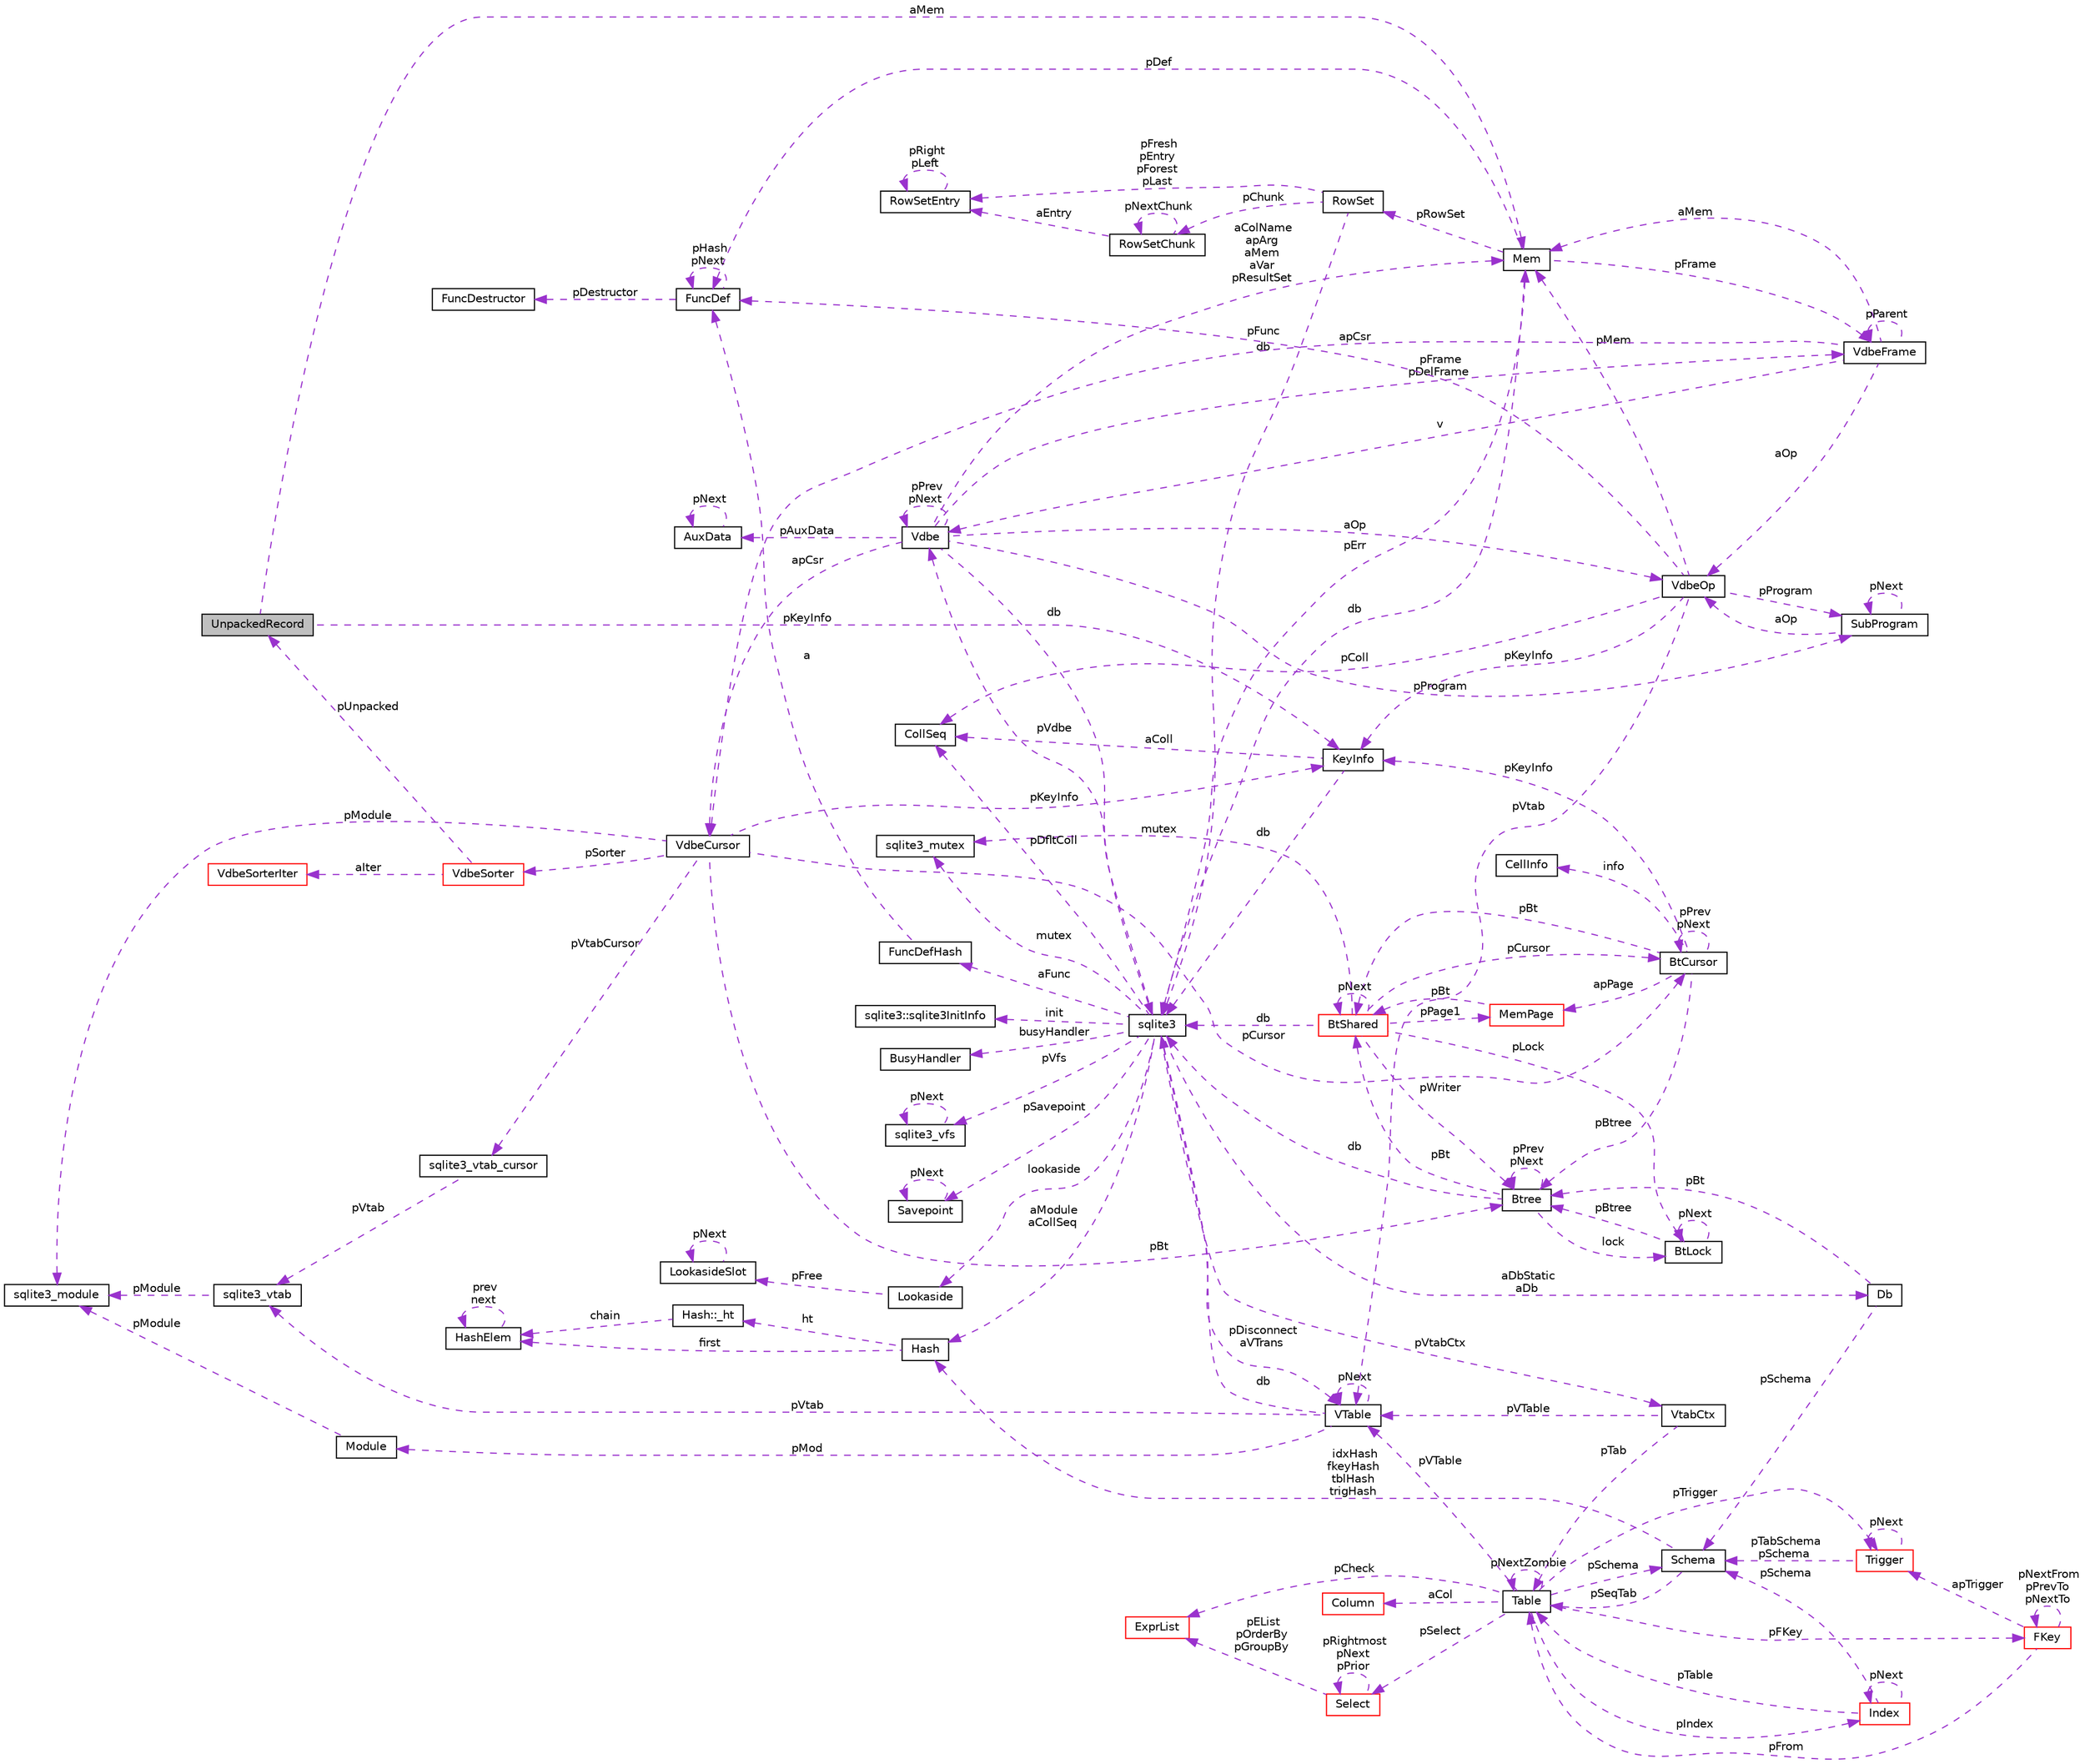 digraph G
{
 // INTERACTIVE_SVG=YES
  edge [fontname="Helvetica",fontsize="10",labelfontname="Helvetica",labelfontsize="10"];
  node [fontname="Helvetica",fontsize="10",shape=record];
  rankdir="LR";
  Node1 [label="UnpackedRecord",height=0.2,width=0.4,color="black", fillcolor="grey75", style="filled" fontcolor="black"];
  Node2 -> Node1 [dir="back",color="darkorchid3",fontsize="10",style="dashed",label=" aMem" ,fontname="Helvetica"];
  Node2 [label="Mem",height=0.2,width=0.4,color="black", fillcolor="white", style="filled",URL="$df/d48/struct_mem.html"];
  Node3 -> Node2 [dir="back",color="darkorchid3",fontsize="10",style="dashed",label=" db" ,fontname="Helvetica"];
  Node3 [label="sqlite3",height=0.2,width=0.4,color="black", fillcolor="white", style="filled",URL="$d9/dcd/structsqlite3.html"];
  Node2 -> Node3 [dir="back",color="darkorchid3",fontsize="10",style="dashed",label=" pErr" ,fontname="Helvetica"];
  Node4 -> Node3 [dir="back",color="darkorchid3",fontsize="10",style="dashed",label=" pVdbe" ,fontname="Helvetica"];
  Node4 [label="Vdbe",height=0.2,width=0.4,color="black", fillcolor="white", style="filled",URL="$db/df8/struct_vdbe.html"];
  Node4 -> Node4 [dir="back",color="darkorchid3",fontsize="10",style="dashed",label=" pPrev\npNext" ,fontname="Helvetica"];
  Node2 -> Node4 [dir="back",color="darkorchid3",fontsize="10",style="dashed",label=" aColName\napArg\naMem\naVar\npResultSet" ,fontname="Helvetica"];
  Node3 -> Node4 [dir="back",color="darkorchid3",fontsize="10",style="dashed",label=" db" ,fontname="Helvetica"];
  Node5 -> Node4 [dir="back",color="darkorchid3",fontsize="10",style="dashed",label=" pFrame\npDelFrame" ,fontname="Helvetica"];
  Node5 [label="VdbeFrame",height=0.2,width=0.4,color="black", fillcolor="white", style="filled",URL="$de/d74/struct_vdbe_frame.html"];
  Node2 -> Node5 [dir="back",color="darkorchid3",fontsize="10",style="dashed",label=" aMem" ,fontname="Helvetica"];
  Node4 -> Node5 [dir="back",color="darkorchid3",fontsize="10",style="dashed",label=" v" ,fontname="Helvetica"];
  Node5 -> Node5 [dir="back",color="darkorchid3",fontsize="10",style="dashed",label=" pParent" ,fontname="Helvetica"];
  Node6 -> Node5 [dir="back",color="darkorchid3",fontsize="10",style="dashed",label=" apCsr" ,fontname="Helvetica"];
  Node6 [label="VdbeCursor",height=0.2,width=0.4,color="black", fillcolor="white", style="filled",URL="$d5/dd1/struct_vdbe_cursor.html"];
  Node7 -> Node6 [dir="back",color="darkorchid3",fontsize="10",style="dashed",label=" pCursor" ,fontname="Helvetica"];
  Node7 [label="BtCursor",height=0.2,width=0.4,color="black", fillcolor="white", style="filled",URL="$db/d2c/struct_bt_cursor.html"];
  Node7 -> Node7 [dir="back",color="darkorchid3",fontsize="10",style="dashed",label=" pPrev\npNext" ,fontname="Helvetica"];
  Node8 -> Node7 [dir="back",color="darkorchid3",fontsize="10",style="dashed",label=" info" ,fontname="Helvetica"];
  Node8 [label="CellInfo",height=0.2,width=0.4,color="black", fillcolor="white", style="filled",URL="$de/dbe/struct_cell_info.html"];
  Node9 -> Node7 [dir="back",color="darkorchid3",fontsize="10",style="dashed",label=" pBt" ,fontname="Helvetica"];
  Node9 [label="BtShared",height=0.2,width=0.4,color="red", fillcolor="white", style="filled",URL="$d3/d1f/struct_bt_shared.html"];
  Node7 -> Node9 [dir="back",color="darkorchid3",fontsize="10",style="dashed",label=" pCursor" ,fontname="Helvetica"];
  Node9 -> Node9 [dir="back",color="darkorchid3",fontsize="10",style="dashed",label=" pNext" ,fontname="Helvetica"];
  Node3 -> Node9 [dir="back",color="darkorchid3",fontsize="10",style="dashed",label=" db" ,fontname="Helvetica"];
  Node10 -> Node9 [dir="back",color="darkorchid3",fontsize="10",style="dashed",label=" mutex" ,fontname="Helvetica"];
  Node10 [label="sqlite3_mutex",height=0.2,width=0.4,color="black", fillcolor="white", style="filled",URL="$d5/d3c/structsqlite3__mutex.html"];
  Node11 -> Node9 [dir="back",color="darkorchid3",fontsize="10",style="dashed",label=" pLock" ,fontname="Helvetica"];
  Node11 [label="BtLock",height=0.2,width=0.4,color="black", fillcolor="white", style="filled",URL="$d1/d28/struct_bt_lock.html"];
  Node11 -> Node11 [dir="back",color="darkorchid3",fontsize="10",style="dashed",label=" pNext" ,fontname="Helvetica"];
  Node12 -> Node11 [dir="back",color="darkorchid3",fontsize="10",style="dashed",label=" pBtree" ,fontname="Helvetica"];
  Node12 [label="Btree",height=0.2,width=0.4,color="black", fillcolor="white", style="filled",URL="$d9/d90/struct_btree.html"];
  Node9 -> Node12 [dir="back",color="darkorchid3",fontsize="10",style="dashed",label=" pBt" ,fontname="Helvetica"];
  Node3 -> Node12 [dir="back",color="darkorchid3",fontsize="10",style="dashed",label=" db" ,fontname="Helvetica"];
  Node11 -> Node12 [dir="back",color="darkorchid3",fontsize="10",style="dashed",label=" lock" ,fontname="Helvetica"];
  Node12 -> Node12 [dir="back",color="darkorchid3",fontsize="10",style="dashed",label=" pPrev\npNext" ,fontname="Helvetica"];
  Node13 -> Node9 [dir="back",color="darkorchid3",fontsize="10",style="dashed",label=" pPage1" ,fontname="Helvetica"];
  Node13 [label="MemPage",height=0.2,width=0.4,color="red", fillcolor="white", style="filled",URL="$d8/d9f/struct_mem_page.html"];
  Node9 -> Node13 [dir="back",color="darkorchid3",fontsize="10",style="dashed",label=" pBt" ,fontname="Helvetica"];
  Node12 -> Node9 [dir="back",color="darkorchid3",fontsize="10",style="dashed",label=" pWriter" ,fontname="Helvetica"];
  Node13 -> Node7 [dir="back",color="darkorchid3",fontsize="10",style="dashed",label=" apPage" ,fontname="Helvetica"];
  Node14 -> Node7 [dir="back",color="darkorchid3",fontsize="10",style="dashed",label=" pKeyInfo" ,fontname="Helvetica"];
  Node14 [label="KeyInfo",height=0.2,width=0.4,color="black", fillcolor="white", style="filled",URL="$dc/d2f/struct_key_info.html"];
  Node3 -> Node14 [dir="back",color="darkorchid3",fontsize="10",style="dashed",label=" db" ,fontname="Helvetica"];
  Node15 -> Node14 [dir="back",color="darkorchid3",fontsize="10",style="dashed",label=" aColl" ,fontname="Helvetica"];
  Node15 [label="CollSeq",height=0.2,width=0.4,color="black", fillcolor="white", style="filled",URL="$d0/d7d/struct_coll_seq.html"];
  Node12 -> Node7 [dir="back",color="darkorchid3",fontsize="10",style="dashed",label=" pBtree" ,fontname="Helvetica"];
  Node16 -> Node6 [dir="back",color="darkorchid3",fontsize="10",style="dashed",label=" pModule" ,fontname="Helvetica"];
  Node16 [label="sqlite3_module",height=0.2,width=0.4,color="black", fillcolor="white", style="filled",URL="$dd/de4/structsqlite3__module.html"];
  Node17 -> Node6 [dir="back",color="darkorchid3",fontsize="10",style="dashed",label=" pVtabCursor" ,fontname="Helvetica"];
  Node17 [label="sqlite3_vtab_cursor",height=0.2,width=0.4,color="black", fillcolor="white", style="filled",URL="$d3/d17/structsqlite3__vtab__cursor.html"];
  Node18 -> Node17 [dir="back",color="darkorchid3",fontsize="10",style="dashed",label=" pVtab" ,fontname="Helvetica"];
  Node18 [label="sqlite3_vtab",height=0.2,width=0.4,color="black", fillcolor="white", style="filled",URL="$d3/d12/structsqlite3__vtab.html"];
  Node16 -> Node18 [dir="back",color="darkorchid3",fontsize="10",style="dashed",label=" pModule" ,fontname="Helvetica"];
  Node19 -> Node6 [dir="back",color="darkorchid3",fontsize="10",style="dashed",label=" pSorter" ,fontname="Helvetica"];
  Node19 [label="VdbeSorter",height=0.2,width=0.4,color="red", fillcolor="white", style="filled",URL="$d3/d85/struct_vdbe_sorter.html"];
  Node20 -> Node19 [dir="back",color="darkorchid3",fontsize="10",style="dashed",label=" aIter" ,fontname="Helvetica"];
  Node20 [label="VdbeSorterIter",height=0.2,width=0.4,color="red", fillcolor="white", style="filled",URL="$df/dcd/struct_vdbe_sorter_iter.html"];
  Node1 -> Node19 [dir="back",color="darkorchid3",fontsize="10",style="dashed",label=" pUnpacked" ,fontname="Helvetica"];
  Node14 -> Node6 [dir="back",color="darkorchid3",fontsize="10",style="dashed",label=" pKeyInfo" ,fontname="Helvetica"];
  Node12 -> Node6 [dir="back",color="darkorchid3",fontsize="10",style="dashed",label=" pBt" ,fontname="Helvetica"];
  Node21 -> Node5 [dir="back",color="darkorchid3",fontsize="10",style="dashed",label=" aOp" ,fontname="Helvetica"];
  Node21 [label="VdbeOp",height=0.2,width=0.4,color="black", fillcolor="white", style="filled",URL="$d2/dd9/struct_vdbe_op.html"];
  Node2 -> Node21 [dir="back",color="darkorchid3",fontsize="10",style="dashed",label=" pMem" ,fontname="Helvetica"];
  Node15 -> Node21 [dir="back",color="darkorchid3",fontsize="10",style="dashed",label=" pColl" ,fontname="Helvetica"];
  Node22 -> Node21 [dir="back",color="darkorchid3",fontsize="10",style="dashed",label=" pVtab" ,fontname="Helvetica"];
  Node22 [label="VTable",height=0.2,width=0.4,color="black", fillcolor="white", style="filled",URL="$db/d7e/struct_v_table.html"];
  Node3 -> Node22 [dir="back",color="darkorchid3",fontsize="10",style="dashed",label=" db" ,fontname="Helvetica"];
  Node22 -> Node22 [dir="back",color="darkorchid3",fontsize="10",style="dashed",label=" pNext" ,fontname="Helvetica"];
  Node23 -> Node22 [dir="back",color="darkorchid3",fontsize="10",style="dashed",label=" pMod" ,fontname="Helvetica"];
  Node23 [label="Module",height=0.2,width=0.4,color="black", fillcolor="white", style="filled",URL="$d0/d3b/struct_module.html"];
  Node16 -> Node23 [dir="back",color="darkorchid3",fontsize="10",style="dashed",label=" pModule" ,fontname="Helvetica"];
  Node18 -> Node22 [dir="back",color="darkorchid3",fontsize="10",style="dashed",label=" pVtab" ,fontname="Helvetica"];
  Node24 -> Node21 [dir="back",color="darkorchid3",fontsize="10",style="dashed",label=" pProgram" ,fontname="Helvetica"];
  Node24 [label="SubProgram",height=0.2,width=0.4,color="black", fillcolor="white", style="filled",URL="$d4/d16/struct_sub_program.html"];
  Node24 -> Node24 [dir="back",color="darkorchid3",fontsize="10",style="dashed",label=" pNext" ,fontname="Helvetica"];
  Node21 -> Node24 [dir="back",color="darkorchid3",fontsize="10",style="dashed",label=" aOp" ,fontname="Helvetica"];
  Node14 -> Node21 [dir="back",color="darkorchid3",fontsize="10",style="dashed",label=" pKeyInfo" ,fontname="Helvetica"];
  Node25 -> Node21 [dir="back",color="darkorchid3",fontsize="10",style="dashed",label=" pFunc" ,fontname="Helvetica"];
  Node25 [label="FuncDef",height=0.2,width=0.4,color="black", fillcolor="white", style="filled",URL="$df/d38/struct_func_def.html"];
  Node26 -> Node25 [dir="back",color="darkorchid3",fontsize="10",style="dashed",label=" pDestructor" ,fontname="Helvetica"];
  Node26 [label="FuncDestructor",height=0.2,width=0.4,color="black", fillcolor="white", style="filled",URL="$d5/da4/struct_func_destructor.html"];
  Node25 -> Node25 [dir="back",color="darkorchid3",fontsize="10",style="dashed",label=" pHash\npNext" ,fontname="Helvetica"];
  Node27 -> Node4 [dir="back",color="darkorchid3",fontsize="10",style="dashed",label=" pAuxData" ,fontname="Helvetica"];
  Node27 [label="AuxData",height=0.2,width=0.4,color="black", fillcolor="white", style="filled",URL="$d5/d59/struct_aux_data.html"];
  Node27 -> Node27 [dir="back",color="darkorchid3",fontsize="10",style="dashed",label=" pNext" ,fontname="Helvetica"];
  Node24 -> Node4 [dir="back",color="darkorchid3",fontsize="10",style="dashed",label=" pProgram" ,fontname="Helvetica"];
  Node6 -> Node4 [dir="back",color="darkorchid3",fontsize="10",style="dashed",label=" apCsr" ,fontname="Helvetica"];
  Node21 -> Node4 [dir="back",color="darkorchid3",fontsize="10",style="dashed",label=" aOp" ,fontname="Helvetica"];
  Node28 -> Node3 [dir="back",color="darkorchid3",fontsize="10",style="dashed",label=" pSavepoint" ,fontname="Helvetica"];
  Node28 [label="Savepoint",height=0.2,width=0.4,color="black", fillcolor="white", style="filled",URL="$db/dde/struct_savepoint.html"];
  Node28 -> Node28 [dir="back",color="darkorchid3",fontsize="10",style="dashed",label=" pNext" ,fontname="Helvetica"];
  Node29 -> Node3 [dir="back",color="darkorchid3",fontsize="10",style="dashed",label=" aFunc" ,fontname="Helvetica"];
  Node29 [label="FuncDefHash",height=0.2,width=0.4,color="black", fillcolor="white", style="filled",URL="$db/dfc/struct_func_def_hash.html"];
  Node25 -> Node29 [dir="back",color="darkorchid3",fontsize="10",style="dashed",label=" a" ,fontname="Helvetica"];
  Node30 -> Node3 [dir="back",color="darkorchid3",fontsize="10",style="dashed",label=" lookaside" ,fontname="Helvetica"];
  Node30 [label="Lookaside",height=0.2,width=0.4,color="black", fillcolor="white", style="filled",URL="$d4/d8a/struct_lookaside.html"];
  Node31 -> Node30 [dir="back",color="darkorchid3",fontsize="10",style="dashed",label=" pFree" ,fontname="Helvetica"];
  Node31 [label="LookasideSlot",height=0.2,width=0.4,color="black", fillcolor="white", style="filled",URL="$dd/d17/struct_lookaside_slot.html"];
  Node31 -> Node31 [dir="back",color="darkorchid3",fontsize="10",style="dashed",label=" pNext" ,fontname="Helvetica"];
  Node10 -> Node3 [dir="back",color="darkorchid3",fontsize="10",style="dashed",label=" mutex" ,fontname="Helvetica"];
  Node32 -> Node3 [dir="back",color="darkorchid3",fontsize="10",style="dashed",label=" pVfs" ,fontname="Helvetica"];
  Node32 [label="sqlite3_vfs",height=0.2,width=0.4,color="black", fillcolor="white", style="filled",URL="$d3/d36/structsqlite3__vfs.html"];
  Node32 -> Node32 [dir="back",color="darkorchid3",fontsize="10",style="dashed",label=" pNext" ,fontname="Helvetica"];
  Node33 -> Node3 [dir="back",color="darkorchid3",fontsize="10",style="dashed",label=" init" ,fontname="Helvetica"];
  Node33 [label="sqlite3::sqlite3InitInfo",height=0.2,width=0.4,color="black", fillcolor="white", style="filled",URL="$d7/d84/structsqlite3_1_1sqlite3_init_info.html"];
  Node34 -> Node3 [dir="back",color="darkorchid3",fontsize="10",style="dashed",label=" busyHandler" ,fontname="Helvetica"];
  Node34 [label="BusyHandler",height=0.2,width=0.4,color="black", fillcolor="white", style="filled",URL="$d4/d89/struct_busy_handler.html"];
  Node35 -> Node3 [dir="back",color="darkorchid3",fontsize="10",style="dashed",label=" pVtabCtx" ,fontname="Helvetica"];
  Node35 [label="VtabCtx",height=0.2,width=0.4,color="black", fillcolor="white", style="filled",URL="$de/dae/struct_vtab_ctx.html"];
  Node22 -> Node35 [dir="back",color="darkorchid3",fontsize="10",style="dashed",label=" pVTable" ,fontname="Helvetica"];
  Node36 -> Node35 [dir="back",color="darkorchid3",fontsize="10",style="dashed",label=" pTab" ,fontname="Helvetica"];
  Node36 [label="Table",height=0.2,width=0.4,color="black", fillcolor="white", style="filled",URL="$d5/d0d/struct_table.html"];
  Node37 -> Node36 [dir="back",color="darkorchid3",fontsize="10",style="dashed",label=" pSchema" ,fontname="Helvetica"];
  Node37 [label="Schema",height=0.2,width=0.4,color="black", fillcolor="white", style="filled",URL="$df/d15/struct_schema.html"];
  Node36 -> Node37 [dir="back",color="darkorchid3",fontsize="10",style="dashed",label=" pSeqTab" ,fontname="Helvetica"];
  Node38 -> Node37 [dir="back",color="darkorchid3",fontsize="10",style="dashed",label=" idxHash\nfkeyHash\ntblHash\ntrigHash" ,fontname="Helvetica"];
  Node38 [label="Hash",height=0.2,width=0.4,color="black", fillcolor="white", style="filled",URL="$d2/d7a/struct_hash.html"];
  Node39 -> Node38 [dir="back",color="darkorchid3",fontsize="10",style="dashed",label=" ht" ,fontname="Helvetica"];
  Node39 [label="Hash::_ht",height=0.2,width=0.4,color="black", fillcolor="white", style="filled",URL="$dd/d00/struct_hash_1_1__ht.html"];
  Node40 -> Node39 [dir="back",color="darkorchid3",fontsize="10",style="dashed",label=" chain" ,fontname="Helvetica"];
  Node40 [label="HashElem",height=0.2,width=0.4,color="black", fillcolor="white", style="filled",URL="$df/d01/struct_hash_elem.html"];
  Node40 -> Node40 [dir="back",color="darkorchid3",fontsize="10",style="dashed",label=" prev\nnext" ,fontname="Helvetica"];
  Node40 -> Node38 [dir="back",color="darkorchid3",fontsize="10",style="dashed",label=" first" ,fontname="Helvetica"];
  Node41 -> Node36 [dir="back",color="darkorchid3",fontsize="10",style="dashed",label=" aCol" ,fontname="Helvetica"];
  Node41 [label="Column",height=0.2,width=0.4,color="red", fillcolor="white", style="filled",URL="$d0/d14/struct_column.html"];
  Node42 -> Node36 [dir="back",color="darkorchid3",fontsize="10",style="dashed",label=" pFKey" ,fontname="Helvetica"];
  Node42 [label="FKey",height=0.2,width=0.4,color="red", fillcolor="white", style="filled",URL="$d0/dbd/struct_f_key.html"];
  Node42 -> Node42 [dir="back",color="darkorchid3",fontsize="10",style="dashed",label=" pNextFrom\npPrevTo\npNextTo" ,fontname="Helvetica"];
  Node36 -> Node42 [dir="back",color="darkorchid3",fontsize="10",style="dashed",label=" pFrom" ,fontname="Helvetica"];
  Node43 -> Node42 [dir="back",color="darkorchid3",fontsize="10",style="dashed",label=" apTrigger" ,fontname="Helvetica"];
  Node43 [label="Trigger",height=0.2,width=0.4,color="red", fillcolor="white", style="filled",URL="$d1/dd9/struct_trigger.html"];
  Node37 -> Node43 [dir="back",color="darkorchid3",fontsize="10",style="dashed",label=" pTabSchema\npSchema" ,fontname="Helvetica"];
  Node43 -> Node43 [dir="back",color="darkorchid3",fontsize="10",style="dashed",label=" pNext" ,fontname="Helvetica"];
  Node22 -> Node36 [dir="back",color="darkorchid3",fontsize="10",style="dashed",label=" pVTable" ,fontname="Helvetica"];
  Node36 -> Node36 [dir="back",color="darkorchid3",fontsize="10",style="dashed",label=" pNextZombie" ,fontname="Helvetica"];
  Node43 -> Node36 [dir="back",color="darkorchid3",fontsize="10",style="dashed",label=" pTrigger" ,fontname="Helvetica"];
  Node44 -> Node36 [dir="back",color="darkorchid3",fontsize="10",style="dashed",label=" pSelect" ,fontname="Helvetica"];
  Node44 [label="Select",height=0.2,width=0.4,color="red", fillcolor="white", style="filled",URL="$d2/d1c/struct_select.html"];
  Node44 -> Node44 [dir="back",color="darkorchid3",fontsize="10",style="dashed",label=" pRightmost\npNext\npPrior" ,fontname="Helvetica"];
  Node45 -> Node44 [dir="back",color="darkorchid3",fontsize="10",style="dashed",label=" pEList\npOrderBy\npGroupBy" ,fontname="Helvetica"];
  Node45 [label="ExprList",height=0.2,width=0.4,color="red", fillcolor="white", style="filled",URL="$de/d20/struct_expr_list.html"];
  Node45 -> Node36 [dir="back",color="darkorchid3",fontsize="10",style="dashed",label=" pCheck" ,fontname="Helvetica"];
  Node46 -> Node36 [dir="back",color="darkorchid3",fontsize="10",style="dashed",label=" pIndex" ,fontname="Helvetica"];
  Node46 [label="Index",height=0.2,width=0.4,color="red", fillcolor="white", style="filled",URL="$dc/d6f/struct_index.html"];
  Node37 -> Node46 [dir="back",color="darkorchid3",fontsize="10",style="dashed",label=" pSchema" ,fontname="Helvetica"];
  Node36 -> Node46 [dir="back",color="darkorchid3",fontsize="10",style="dashed",label=" pTable" ,fontname="Helvetica"];
  Node46 -> Node46 [dir="back",color="darkorchid3",fontsize="10",style="dashed",label=" pNext" ,fontname="Helvetica"];
  Node15 -> Node3 [dir="back",color="darkorchid3",fontsize="10",style="dashed",label=" pDfltColl" ,fontname="Helvetica"];
  Node22 -> Node3 [dir="back",color="darkorchid3",fontsize="10",style="dashed",label=" pDisconnect\naVTrans" ,fontname="Helvetica"];
  Node47 -> Node3 [dir="back",color="darkorchid3",fontsize="10",style="dashed",label=" aDbStatic\naDb" ,fontname="Helvetica"];
  Node47 [label="Db",height=0.2,width=0.4,color="black", fillcolor="white", style="filled",URL="$db/dd1/struct_db.html"];
  Node37 -> Node47 [dir="back",color="darkorchid3",fontsize="10",style="dashed",label=" pSchema" ,fontname="Helvetica"];
  Node12 -> Node47 [dir="back",color="darkorchid3",fontsize="10",style="dashed",label=" pBt" ,fontname="Helvetica"];
  Node38 -> Node3 [dir="back",color="darkorchid3",fontsize="10",style="dashed",label=" aModule\naCollSeq" ,fontname="Helvetica"];
  Node5 -> Node2 [dir="back",color="darkorchid3",fontsize="10",style="dashed",label=" pFrame" ,fontname="Helvetica"];
  Node48 -> Node2 [dir="back",color="darkorchid3",fontsize="10",style="dashed",label=" pRowSet" ,fontname="Helvetica"];
  Node48 [label="RowSet",height=0.2,width=0.4,color="black", fillcolor="white", style="filled",URL="$d5/d67/struct_row_set.html"];
  Node3 -> Node48 [dir="back",color="darkorchid3",fontsize="10",style="dashed",label=" db" ,fontname="Helvetica"];
  Node49 -> Node48 [dir="back",color="darkorchid3",fontsize="10",style="dashed",label=" pChunk" ,fontname="Helvetica"];
  Node49 [label="RowSetChunk",height=0.2,width=0.4,color="black", fillcolor="white", style="filled",URL="$d0/dd7/struct_row_set_chunk.html"];
  Node49 -> Node49 [dir="back",color="darkorchid3",fontsize="10",style="dashed",label=" pNextChunk" ,fontname="Helvetica"];
  Node50 -> Node49 [dir="back",color="darkorchid3",fontsize="10",style="dashed",label=" aEntry" ,fontname="Helvetica"];
  Node50 [label="RowSetEntry",height=0.2,width=0.4,color="black", fillcolor="white", style="filled",URL="$da/d66/struct_row_set_entry.html"];
  Node50 -> Node50 [dir="back",color="darkorchid3",fontsize="10",style="dashed",label=" pRight\npLeft" ,fontname="Helvetica"];
  Node50 -> Node48 [dir="back",color="darkorchid3",fontsize="10",style="dashed",label=" pFresh\npEntry\npForest\npLast" ,fontname="Helvetica"];
  Node25 -> Node2 [dir="back",color="darkorchid3",fontsize="10",style="dashed",label=" pDef" ,fontname="Helvetica"];
  Node14 -> Node1 [dir="back",color="darkorchid3",fontsize="10",style="dashed",label=" pKeyInfo" ,fontname="Helvetica"];
}
